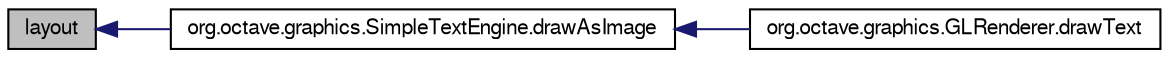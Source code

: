 digraph G
{
  edge [fontname="FreeSans",fontsize="10",labelfontname="FreeSans",labelfontsize="10"];
  node [fontname="FreeSans",fontsize="10",shape=record];
  rankdir="LR";
  Node1 [label="layout",height=0.2,width=0.4,color="black", fillcolor="grey75", style="filled" fontcolor="black"];
  Node1 -> Node2 [dir="back",color="midnightblue",fontsize="10",style="solid",fontname="FreeSans"];
  Node2 [label="org.octave.graphics.SimpleTextEngine.drawAsImage",height=0.2,width=0.4,color="black", fillcolor="white", style="filled",URL="$classorg_1_1octave_1_1graphics_1_1_simple_text_engine.html#a74e6a8471c23aec0aca46b26dd60a2f1"];
  Node2 -> Node3 [dir="back",color="midnightblue",fontsize="10",style="solid",fontname="FreeSans"];
  Node3 [label="org.octave.graphics.GLRenderer.drawText",height=0.2,width=0.4,color="black", fillcolor="white", style="filled",URL="$classorg_1_1octave_1_1graphics_1_1_g_l_renderer.html#a747190ca063a83f7dea96e6d328c06b7"];
}
